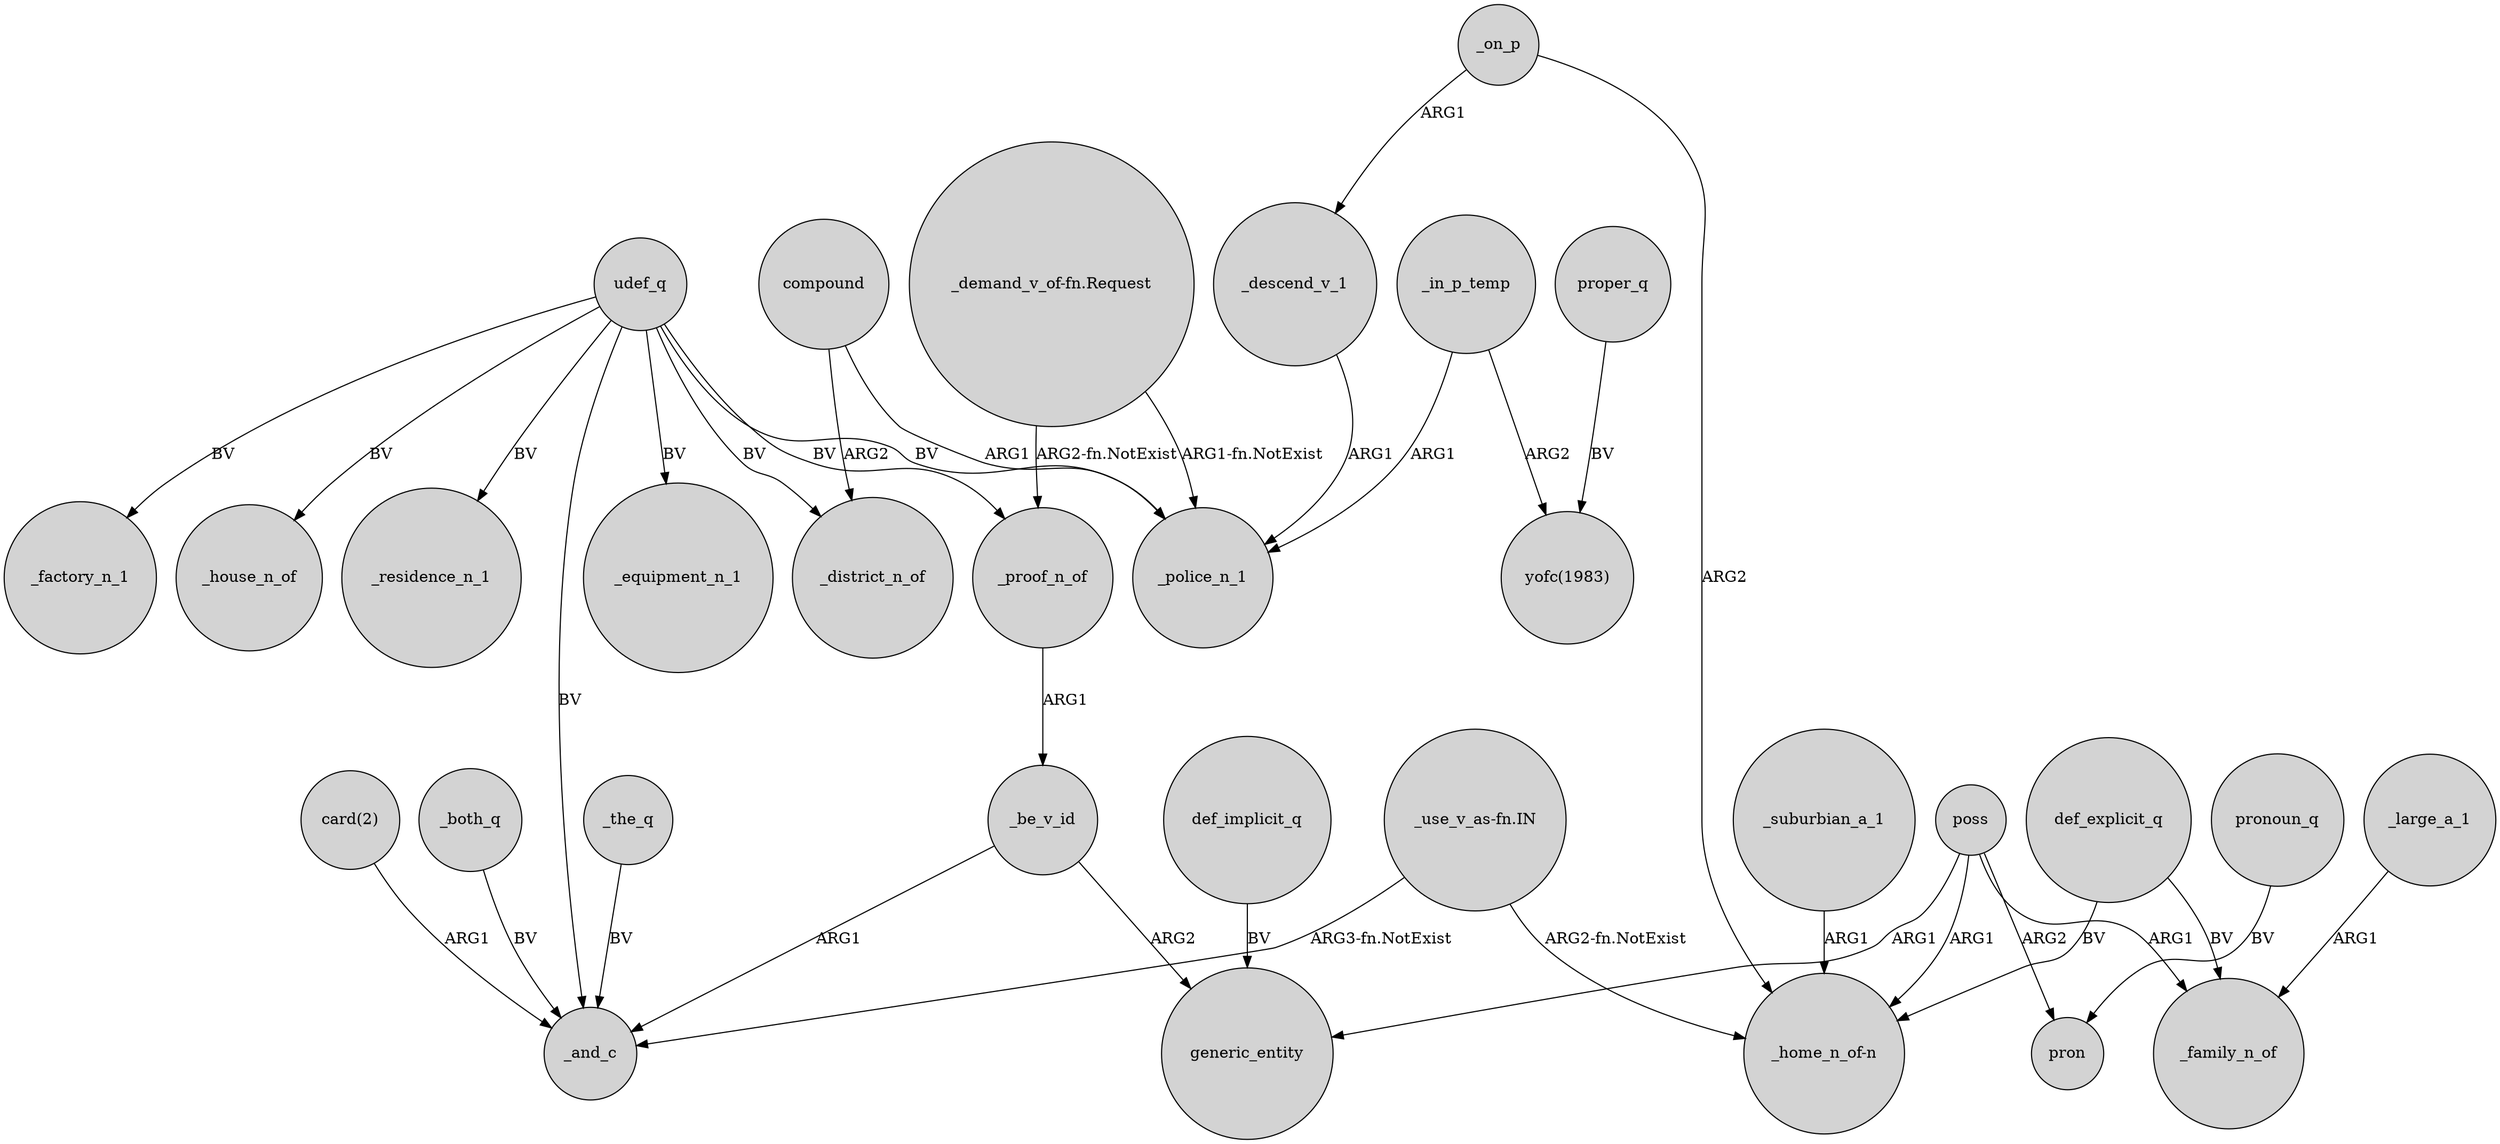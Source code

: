 digraph {
	node [shape=circle style=filled]
	_the_q -> _and_c [label=BV]
	_both_q -> _and_c [label=BV]
	udef_q -> _equipment_n_1 [label=BV]
	_on_p -> "_home_n_of-n" [label=ARG2]
	poss -> generic_entity [label=ARG1]
	poss -> pron [label=ARG2]
	_in_p_temp -> _police_n_1 [label=ARG1]
	udef_q -> _proof_n_of [label=BV]
	poss -> "_home_n_of-n" [label=ARG1]
	_proof_n_of -> _be_v_id [label=ARG1]
	compound -> _police_n_1 [label=ARG1]
	"card(2)" -> _and_c [label=ARG1]
	_be_v_id -> _and_c [label=ARG1]
	proper_q -> "yofc(1983)" [label=BV]
	poss -> _family_n_of [label=ARG1]
	_be_v_id -> generic_entity [label=ARG2]
	_large_a_1 -> _family_n_of [label=ARG1]
	pronoun_q -> pron [label=BV]
	udef_q -> _factory_n_1 [label=BV]
	udef_q -> _police_n_1 [label=BV]
	"_demand_v_of-fn.Request" -> _proof_n_of [label="ARG2-fn.NotExist"]
	compound -> _district_n_of [label=ARG2]
	def_implicit_q -> generic_entity [label=BV]
	"_use_v_as-fn.IN" -> "_home_n_of-n" [label="ARG2-fn.NotExist"]
	def_explicit_q -> "_home_n_of-n" [label=BV]
	udef_q -> _house_n_of [label=BV]
	"_demand_v_of-fn.Request" -> _police_n_1 [label="ARG1-fn.NotExist"]
	"_use_v_as-fn.IN" -> _and_c [label="ARG3-fn.NotExist"]
	_on_p -> _descend_v_1 [label=ARG1]
	udef_q -> _district_n_of [label=BV]
	def_explicit_q -> _family_n_of [label=BV]
	udef_q -> _residence_n_1 [label=BV]
	_suburbian_a_1 -> "_home_n_of-n" [label=ARG1]
	udef_q -> _and_c [label=BV]
	_in_p_temp -> "yofc(1983)" [label=ARG2]
	_descend_v_1 -> _police_n_1 [label=ARG1]
}

